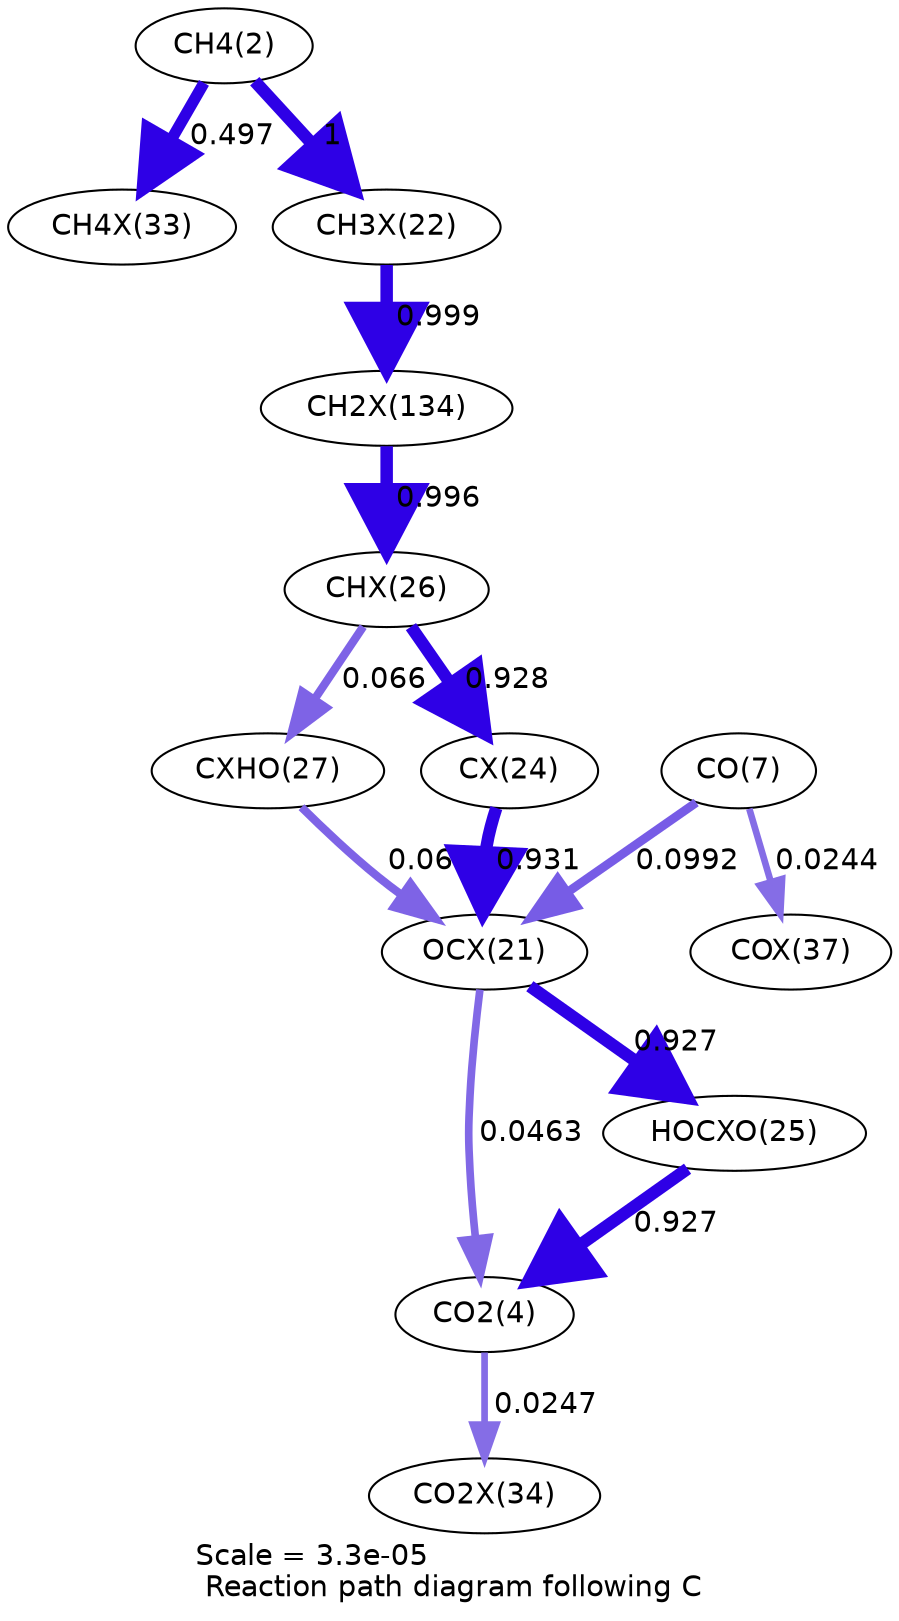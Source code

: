 digraph reaction_paths {
center=1;
s4 -> s31[fontname="Helvetica", penwidth=5.47, arrowsize=2.74, color="0.7, 0.997, 0.9"
, label=" 0.497"];
s4 -> s25[fontname="Helvetica", penwidth=6, arrowsize=3, color="0.7, 1.5, 0.9"
, label=" 1"];
s25 -> s36[fontname="Helvetica", penwidth=6, arrowsize=3, color="0.7, 1.5, 0.9"
, label=" 0.999"];
s36 -> s29[fontname="Helvetica", penwidth=6, arrowsize=3, color="0.7, 1.5, 0.9"
, label=" 0.996"];
s29 -> s30[fontname="Helvetica", penwidth=3.95, arrowsize=1.97, color="0.7, 0.566, 0.9"
, label=" 0.066"];
s29 -> s27[fontname="Helvetica", penwidth=5.94, arrowsize=2.97, color="0.7, 1.43, 0.9"
, label=" 0.928"];
s30 -> s24[fontname="Helvetica", penwidth=3.95, arrowsize=1.97, color="0.7, 0.566, 0.9"
, label=" 0.066"];
s9 -> s24[fontname="Helvetica", penwidth=4.26, arrowsize=2.13, color="0.7, 0.599, 0.9"
, label=" 0.0992"];
s9 -> s35[fontname="Helvetica", penwidth=3.2, arrowsize=1.6, color="0.7, 0.524, 0.9"
, label=" 0.0244"];
s24 -> s6[fontname="Helvetica", penwidth=3.68, arrowsize=1.84, color="0.7, 0.546, 0.9"
, label=" 0.0463"];
s27 -> s24[fontname="Helvetica", penwidth=5.95, arrowsize=2.97, color="0.7, 1.43, 0.9"
, label=" 0.931"];
s24 -> s28[fontname="Helvetica", penwidth=5.94, arrowsize=2.97, color="0.7, 1.43, 0.9"
, label=" 0.927"];
s28 -> s6[fontname="Helvetica", penwidth=5.94, arrowsize=2.97, color="0.7, 1.43, 0.9"
, label=" 0.927"];
s6 -> s32[fontname="Helvetica", penwidth=3.21, arrowsize=1.6, color="0.7, 0.525, 0.9"
, label=" 0.0247"];
s4 [ fontname="Helvetica", label="CH4(2)"];
s6 [ fontname="Helvetica", label="CO2(4)"];
s9 [ fontname="Helvetica", label="CO(7)"];
s24 [ fontname="Helvetica", label="OCX(21)"];
s25 [ fontname="Helvetica", label="CH3X(22)"];
s27 [ fontname="Helvetica", label="CX(24)"];
s28 [ fontname="Helvetica", label="HOCXO(25)"];
s29 [ fontname="Helvetica", label="CHX(26)"];
s30 [ fontname="Helvetica", label="CXHO(27)"];
s31 [ fontname="Helvetica", label="CH4X(33)"];
s32 [ fontname="Helvetica", label="CO2X(34)"];
s35 [ fontname="Helvetica", label="COX(37)"];
s36 [ fontname="Helvetica", label="CH2X(134)"];
 label = "Scale = 3.3e-05\l Reaction path diagram following C";
 fontname = "Helvetica";
}

